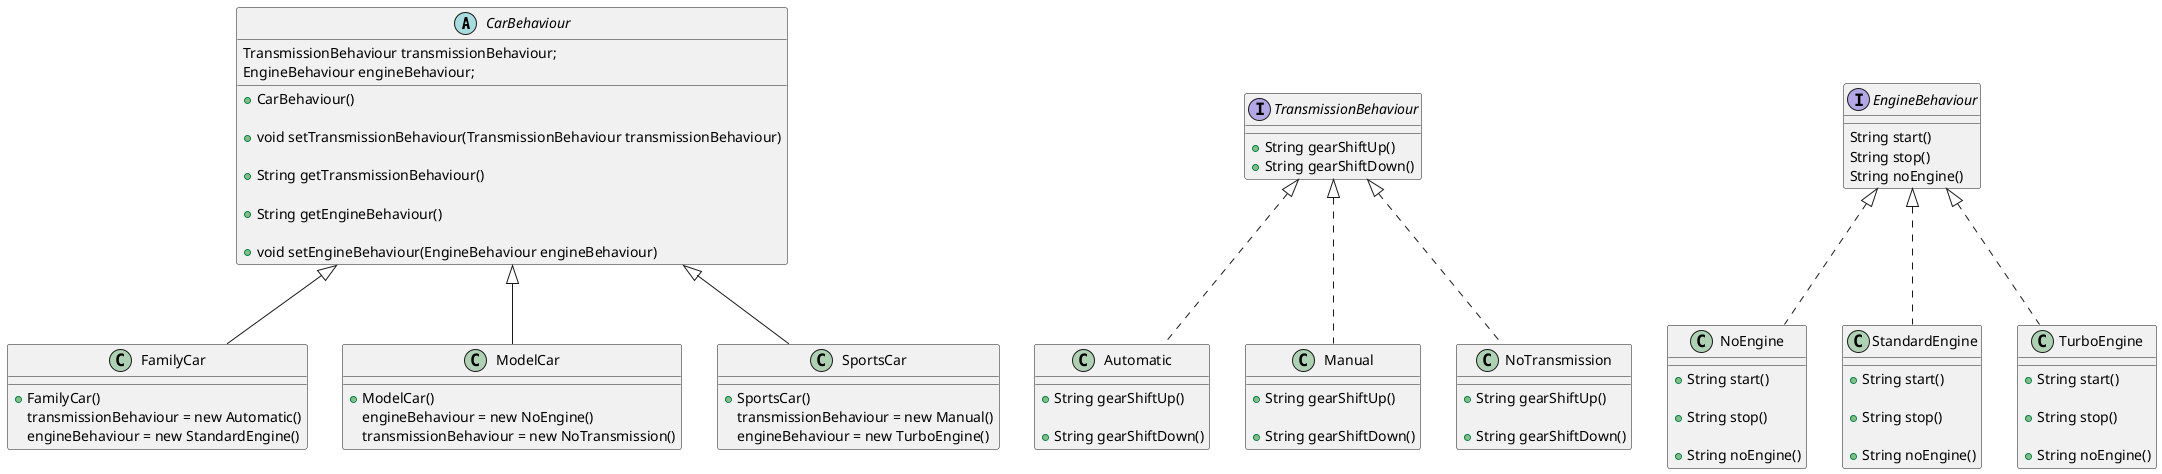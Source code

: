 @startuml

abstract class CarBehaviour {

    TransmissionBehaviour transmissionBehaviour;
    EngineBehaviour engineBehaviour;

    + CarBehaviour()

    + void setTransmissionBehaviour(TransmissionBehaviour transmissionBehaviour)

    + String getTransmissionBehaviour()

    + String getEngineBehaviour()

    + void setEngineBehaviour(EngineBehaviour engineBehaviour)
}

class FamilyCar extends CarBehaviour {

    + FamilyCar()
        transmissionBehaviour = new Automatic()
        engineBehaviour = new StandardEngine()

}

class ModelCar extends CarBehaviour {

    + ModelCar()
        engineBehaviour = new NoEngine()
        transmissionBehaviour = new NoTransmission()
}

class SportsCar extends CarBehaviour {

    + SportsCar()
        transmissionBehaviour = new Manual()
        engineBehaviour = new TurboEngine()
}

class Automatic implements TransmissionBehaviour {

    + String gearShiftUp()

    + String gearShiftDown()
}

interface EngineBehaviour {
    String start()
    String stop()
    String noEngine()
}

class Manual implements TransmissionBehaviour {

    + String gearShiftUp()

    + String gearShiftDown()
}

class NoEngine implements EngineBehaviour {

    + String start()

    + String stop()

    + String noEngine()
}

class NoTransmission implements TransmissionBehaviour{

    + String gearShiftUp()

    + String gearShiftDown()
}

class StandardEngine implements EngineBehaviour {

    + String start()

    + String stop()

    + String noEngine()
}

interface TransmissionBehaviour {
    + String gearShiftUp()
    + String gearShiftDown()
}

class TurboEngine implements EngineBehaviour {

    + String start()

    + String stop()

    + String noEngine()
}

@enduml